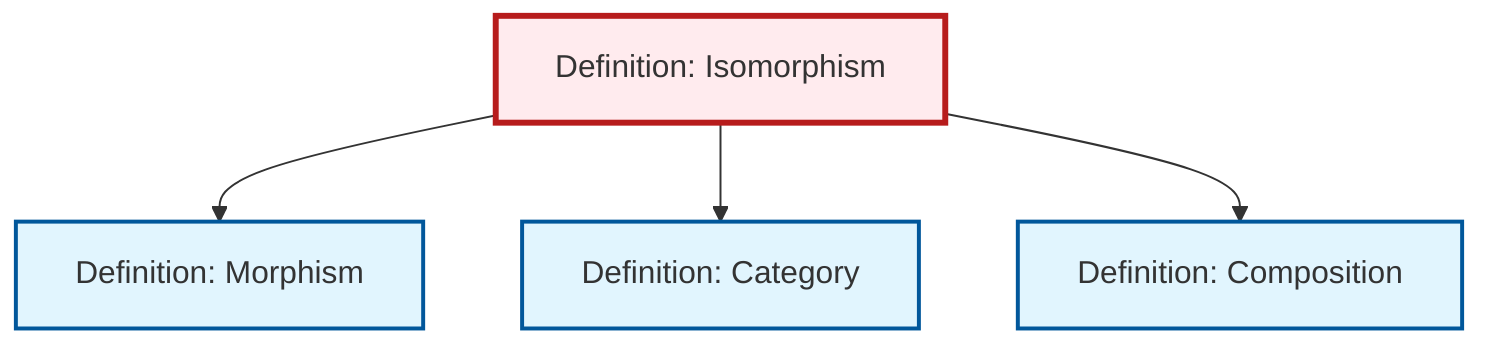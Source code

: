 graph TD
    classDef definition fill:#e1f5fe,stroke:#01579b,stroke-width:2px
    classDef theorem fill:#f3e5f5,stroke:#4a148c,stroke-width:2px
    classDef axiom fill:#fff3e0,stroke:#e65100,stroke-width:2px
    classDef example fill:#e8f5e9,stroke:#1b5e20,stroke-width:2px
    classDef current fill:#ffebee,stroke:#b71c1c,stroke-width:3px
    def-category["Definition: Category"]:::definition
    def-morphism["Definition: Morphism"]:::definition
    def-composition["Definition: Composition"]:::definition
    def-isomorphism["Definition: Isomorphism"]:::definition
    def-isomorphism --> def-morphism
    def-isomorphism --> def-category
    def-isomorphism --> def-composition
    class def-isomorphism current